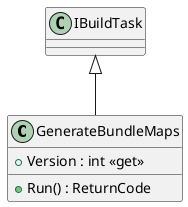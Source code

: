 @startuml
class GenerateBundleMaps {
    + Version : int <<get>>
    + Run() : ReturnCode
}
IBuildTask <|-- GenerateBundleMaps
@enduml

